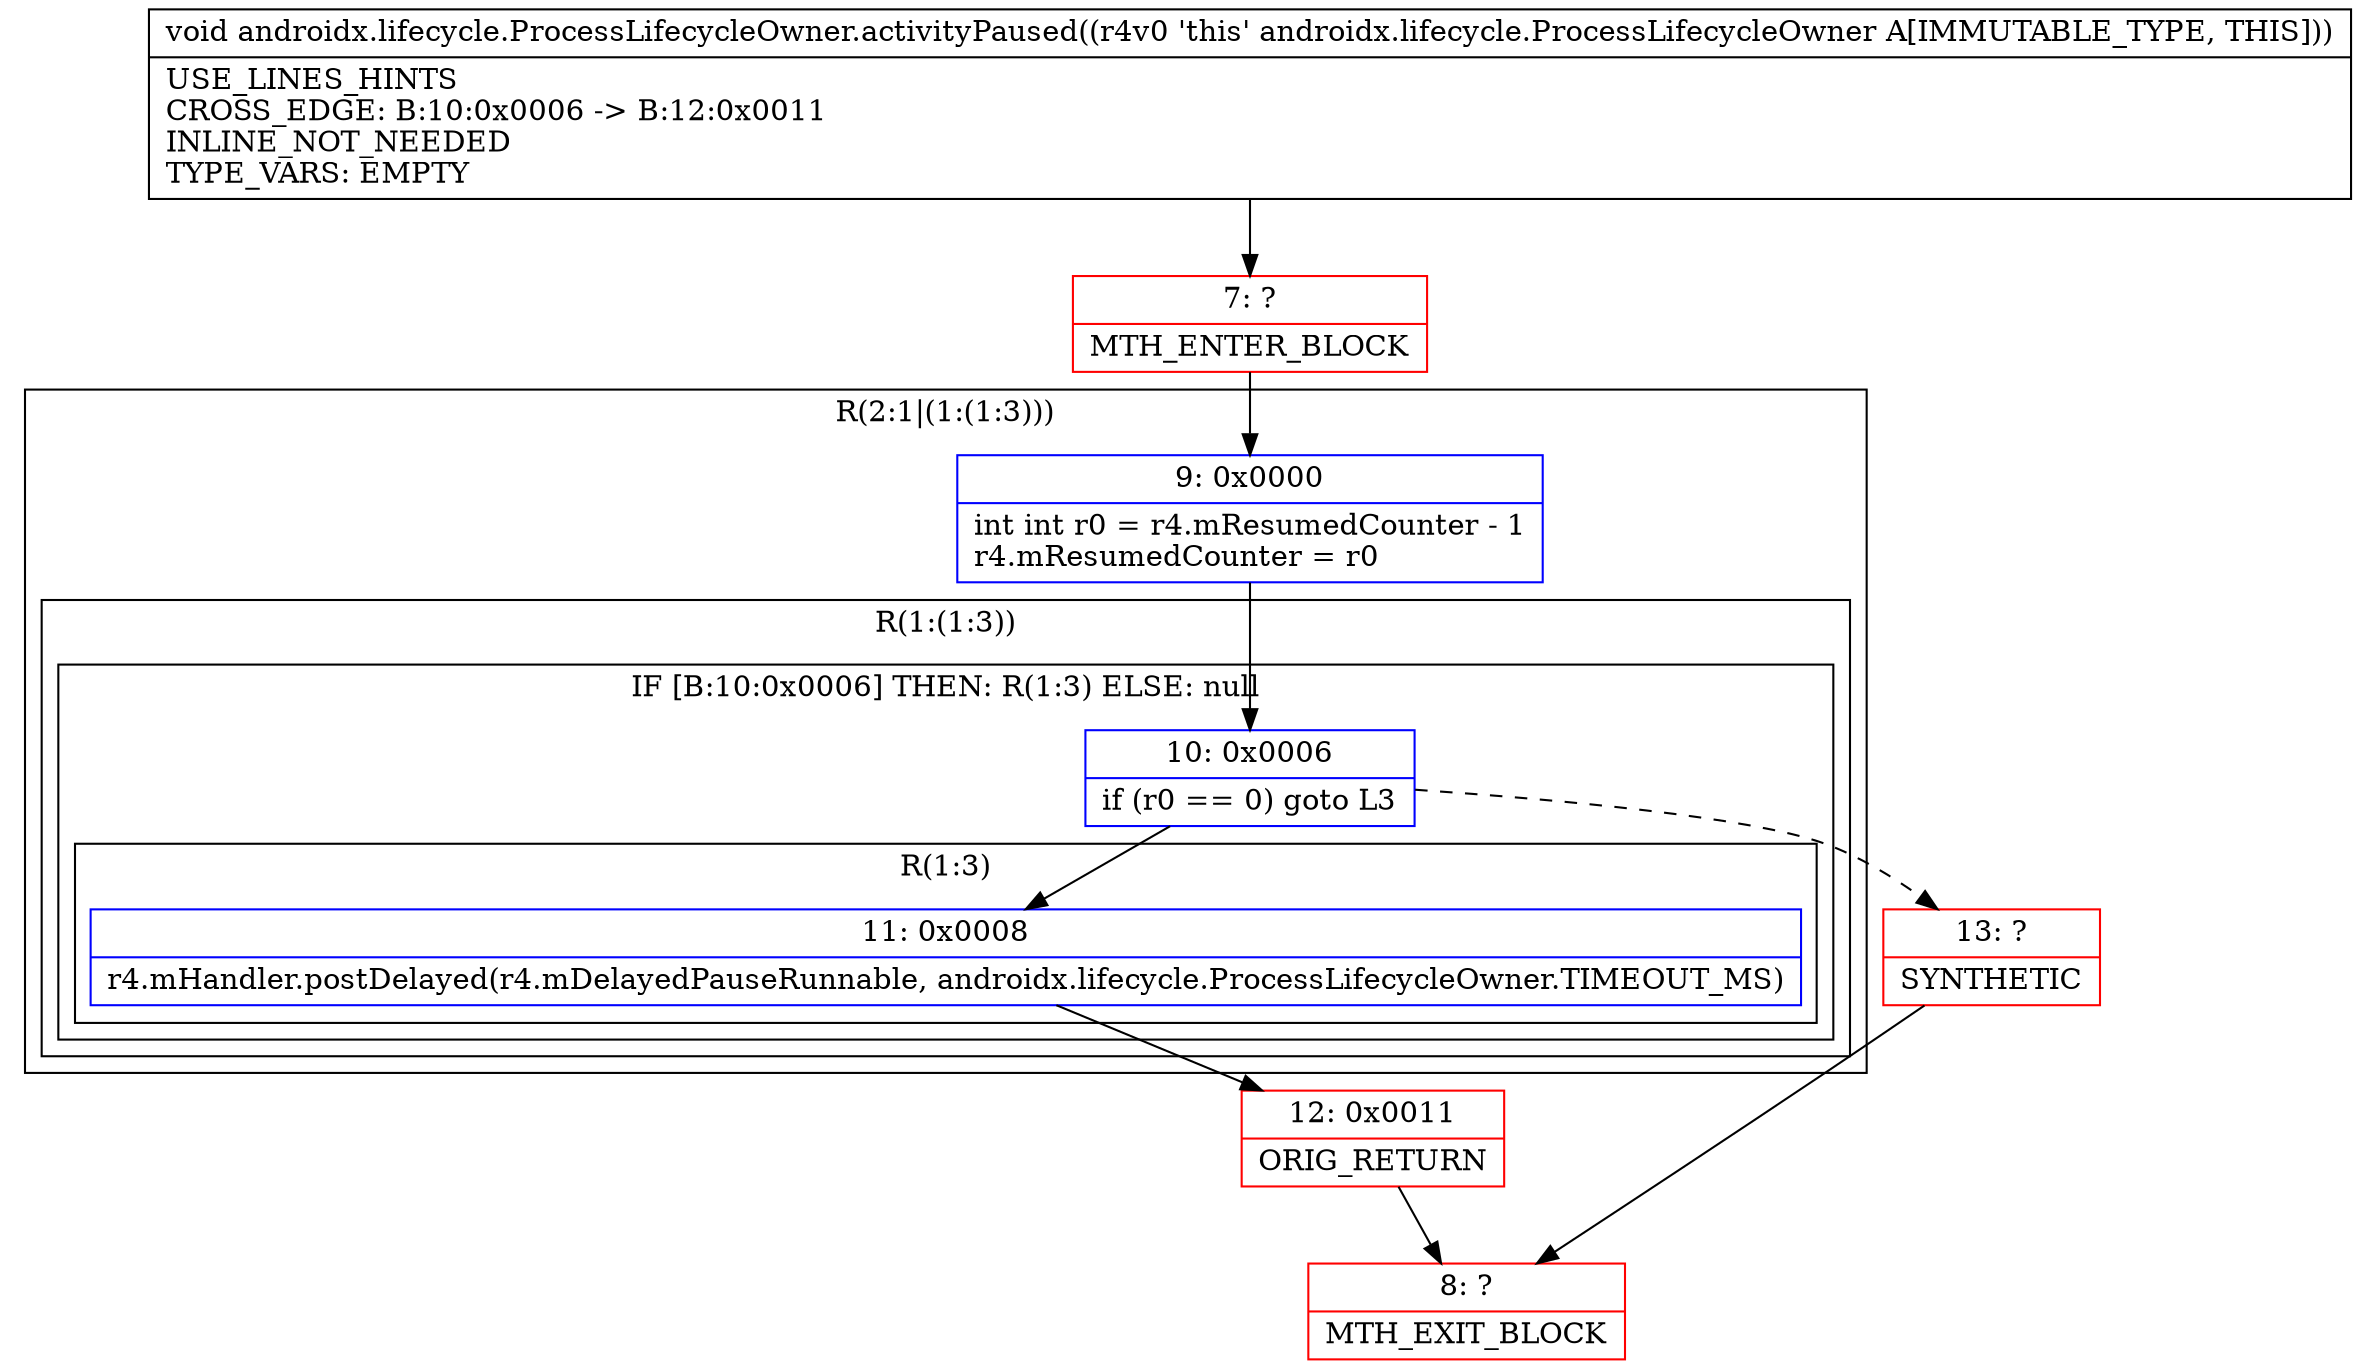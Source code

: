 digraph "CFG forandroidx.lifecycle.ProcessLifecycleOwner.activityPaused()V" {
subgraph cluster_Region_1937952067 {
label = "R(2:1|(1:(1:3)))";
node [shape=record,color=blue];
Node_9 [shape=record,label="{9\:\ 0x0000|int int r0 = r4.mResumedCounter \- 1\lr4.mResumedCounter = r0\l}"];
subgraph cluster_Region_1107443770 {
label = "R(1:(1:3))";
node [shape=record,color=blue];
subgraph cluster_IfRegion_1640696107 {
label = "IF [B:10:0x0006] THEN: R(1:3) ELSE: null";
node [shape=record,color=blue];
Node_10 [shape=record,label="{10\:\ 0x0006|if (r0 == 0) goto L3\l}"];
subgraph cluster_Region_487630075 {
label = "R(1:3)";
node [shape=record,color=blue];
Node_11 [shape=record,label="{11\:\ 0x0008|r4.mHandler.postDelayed(r4.mDelayedPauseRunnable, androidx.lifecycle.ProcessLifecycleOwner.TIMEOUT_MS)\l}"];
}
}
}
}
Node_7 [shape=record,color=red,label="{7\:\ ?|MTH_ENTER_BLOCK\l}"];
Node_12 [shape=record,color=red,label="{12\:\ 0x0011|ORIG_RETURN\l}"];
Node_8 [shape=record,color=red,label="{8\:\ ?|MTH_EXIT_BLOCK\l}"];
Node_13 [shape=record,color=red,label="{13\:\ ?|SYNTHETIC\l}"];
MethodNode[shape=record,label="{void androidx.lifecycle.ProcessLifecycleOwner.activityPaused((r4v0 'this' androidx.lifecycle.ProcessLifecycleOwner A[IMMUTABLE_TYPE, THIS]))  | USE_LINES_HINTS\lCROSS_EDGE: B:10:0x0006 \-\> B:12:0x0011\lINLINE_NOT_NEEDED\lTYPE_VARS: EMPTY\l}"];
MethodNode -> Node_7;Node_9 -> Node_10;
Node_10 -> Node_11;
Node_10 -> Node_13[style=dashed];
Node_11 -> Node_12;
Node_7 -> Node_9;
Node_12 -> Node_8;
Node_13 -> Node_8;
}

